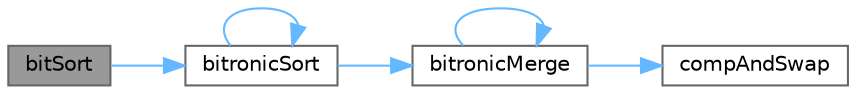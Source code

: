 digraph "bitSort"
{
 // LATEX_PDF_SIZE
  bgcolor="transparent";
  edge [fontname=Helvetica,fontsize=10,labelfontname=Helvetica,labelfontsize=10];
  node [fontname=Helvetica,fontsize=10,shape=box,height=0.2,width=0.4];
  rankdir="LR";
  Node1 [id="Node000001",label="bitSort",height=0.2,width=0.4,color="gray40", fillcolor="grey60", style="filled", fontcolor="black",tooltip="Bit Sort This function calls on the bitronic sort function to add in the applicable values."];
  Node1 -> Node2 [id="edge6_Node000001_Node000002",color="steelblue1",style="solid",tooltip=" "];
  Node2 [id="Node000002",label="bitronicSort",height=0.2,width=0.4,color="grey40", fillcolor="white", style="filled",URL="$main_8cpp.html#ab692ad9d211b4c1cf04ee3211ed707cf",tooltip="Bitronic Sort This function will sort an integer array by use of a Bitronic Sort."];
  Node2 -> Node3 [id="edge7_Node000002_Node000003",color="steelblue1",style="solid",tooltip=" "];
  Node3 [id="Node000003",label="bitronicMerge",height=0.2,width=0.4,color="grey40", fillcolor="white", style="filled",URL="$main_8cpp.html#ac387bdfaa151830d8648ada60668d91c",tooltip="Bitronic Merge This function will merge two arrays as needed for the Bitronic Sort."];
  Node3 -> Node3 [id="edge8_Node000003_Node000003",color="steelblue1",style="solid",tooltip=" "];
  Node3 -> Node4 [id="edge9_Node000003_Node000004",color="steelblue1",style="solid",tooltip=" "];
  Node4 [id="Node000004",label="compAndSwap",height=0.2,width=0.4,color="grey40", fillcolor="white", style="filled",URL="$main_8cpp.html#a5d1be08b0c289000f8cf9b9e4b371686",tooltip="CompAndSwap This function will compare two integers and swap if necessary."];
  Node2 -> Node2 [id="edge10_Node000002_Node000002",color="steelblue1",style="solid",tooltip=" "];
}
